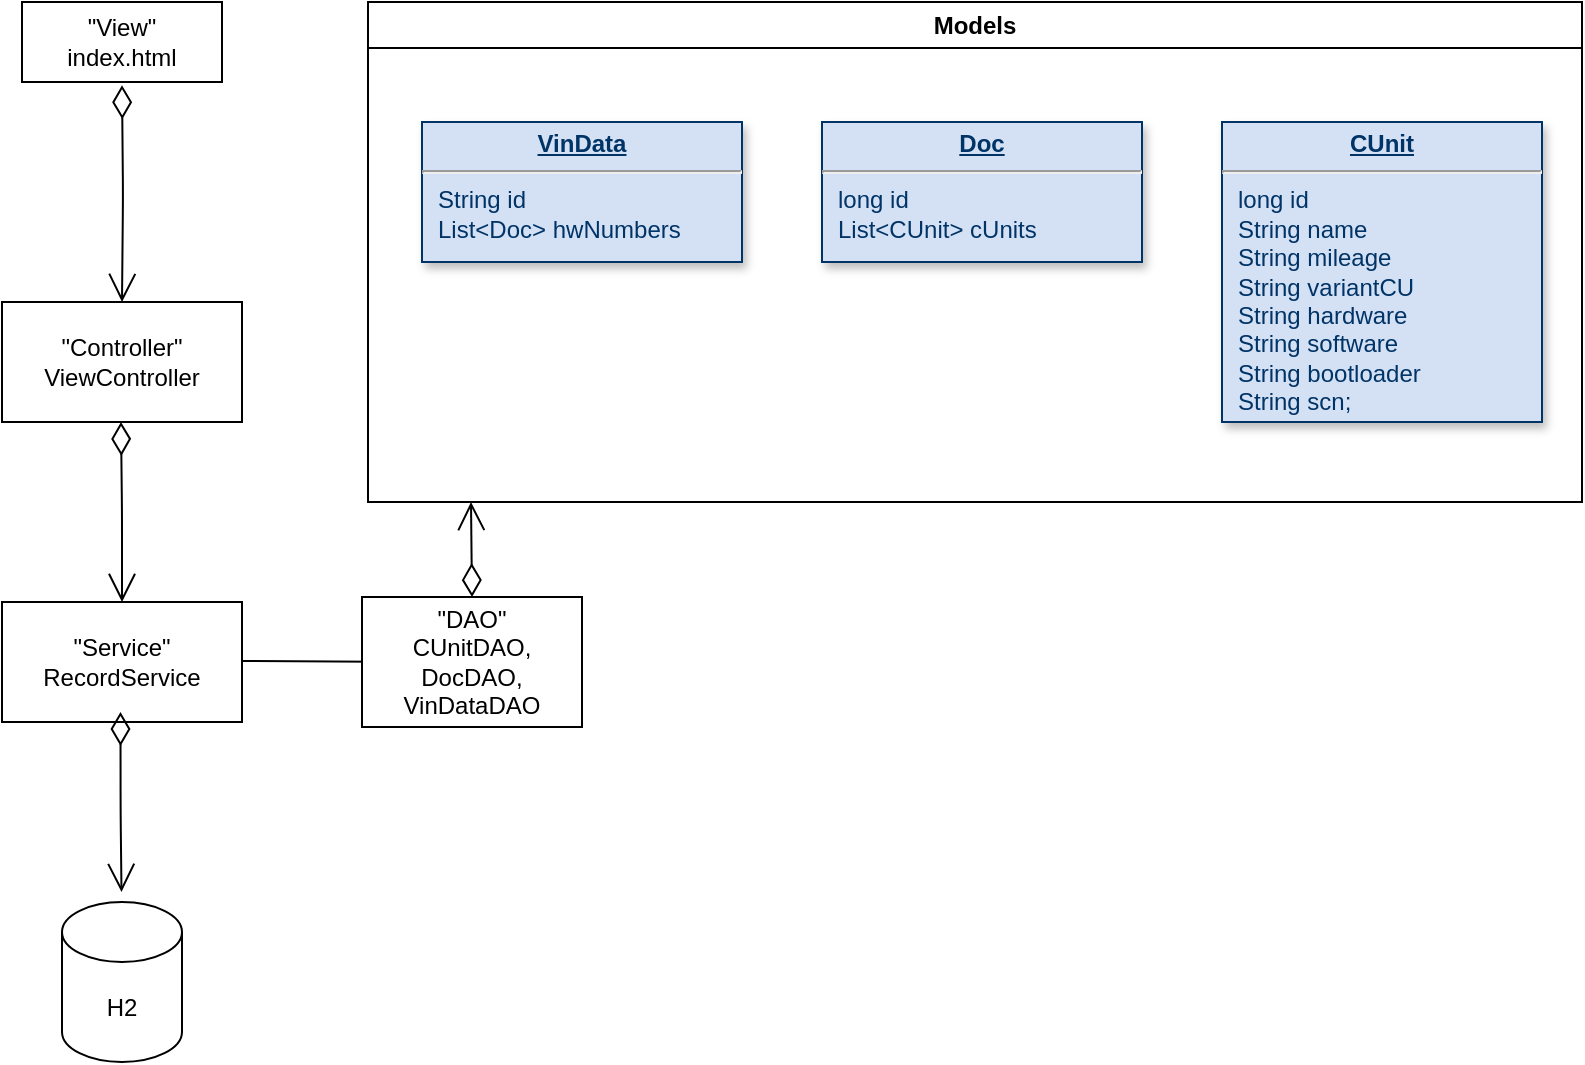 <mxfile version="21.6.8" type="github">
  <diagram name="Page-1" id="efa7a0a1-bf9b-a30e-e6df-94a7791c09e9">
    <mxGraphModel dx="1002" dy="575" grid="1" gridSize="10" guides="1" tooltips="1" connect="1" arrows="1" fold="1" page="1" pageScale="1" pageWidth="826" pageHeight="1169" background="none" math="0" shadow="0">
      <root>
        <mxCell id="0" />
        <mxCell id="1" parent="0" />
        <mxCell id="81" value="" style="endArrow=open;endSize=12;startArrow=diamondThin;startSize=14;startFill=0;edgeStyle=orthogonalEdgeStyle;exitX=0.5;exitY=0;exitDx=0;exitDy=0;" parent="1" source="4PYqCWZuUNdJUZxus05U-120" edge="1">
          <mxGeometry x="1119.36" y="540" as="geometry">
            <mxPoint x="344.5" y="380" as="sourcePoint" />
            <mxPoint x="344.5" y="290.0" as="targetPoint" />
          </mxGeometry>
        </mxCell>
        <mxCell id="87" value="" style="endArrow=open;endSize=12;startArrow=diamondThin;startSize=14;startFill=0;edgeStyle=orthogonalEdgeStyle" parent="1" edge="1">
          <mxGeometry x="519.36" y="200" as="geometry">
            <mxPoint x="169.5" y="250.0" as="sourcePoint" />
            <mxPoint x="170" y="340" as="targetPoint" />
          </mxGeometry>
        </mxCell>
        <mxCell id="90" value="" style="endArrow=open;endSize=12;startArrow=diamondThin;startSize=14;startFill=0;edgeStyle=orthogonalEdgeStyle" parent="1" target="4PYqCWZuUNdJUZxus05U-116" edge="1">
          <mxGeometry x="620" y="340" as="geometry">
            <mxPoint x="170" y="81.64" as="sourcePoint" />
            <mxPoint x="170" y="185.0" as="targetPoint" />
          </mxGeometry>
        </mxCell>
        <mxCell id="4PYqCWZuUNdJUZxus05U-115" value="&quot;View&quot;&lt;br&gt;index.html" style="whiteSpace=wrap;html=1;align=center;" vertex="1" parent="1">
          <mxGeometry x="120" y="40" width="100" height="40" as="geometry" />
        </mxCell>
        <mxCell id="4PYqCWZuUNdJUZxus05U-116" value="&quot;Controller&quot;&lt;br&gt;ViewController" style="rounded=0;whiteSpace=wrap;html=1;" vertex="1" parent="1">
          <mxGeometry x="110" y="190" width="120" height="60" as="geometry" />
        </mxCell>
        <mxCell id="4PYqCWZuUNdJUZxus05U-117" value="&quot;Service&quot;&lt;br&gt;RecordService" style="rounded=0;whiteSpace=wrap;html=1;" vertex="1" parent="1">
          <mxGeometry x="110" y="340" width="120" height="60" as="geometry" />
        </mxCell>
        <mxCell id="4PYqCWZuUNdJUZxus05U-119" value="" style="endArrow=open;endFill=1;endSize=12;html=1;rounded=0;" edge="1" parent="1">
          <mxGeometry width="160" relative="1" as="geometry">
            <mxPoint x="230" y="369.5" as="sourcePoint" />
            <mxPoint x="320" y="370" as="targetPoint" />
            <Array as="points" />
          </mxGeometry>
        </mxCell>
        <mxCell id="4PYqCWZuUNdJUZxus05U-120" value="&quot;DAO&quot;&lt;br&gt;CUnitDAO,&lt;br&gt;DocDAO,&lt;br&gt;VinDataDAO" style="html=1;whiteSpace=wrap;" vertex="1" parent="1">
          <mxGeometry x="290" y="337.5" width="110" height="65" as="geometry" />
        </mxCell>
        <mxCell id="4PYqCWZuUNdJUZxus05U-121" value="" style="endArrow=open;endSize=12;startArrow=diamondThin;startSize=14;startFill=0;edgeStyle=orthogonalEdgeStyle" edge="1" parent="1">
          <mxGeometry x="519.36" y="200" as="geometry">
            <mxPoint x="169.25" y="395.0" as="sourcePoint" />
            <mxPoint x="169.75" y="485" as="targetPoint" />
            <Array as="points">
              <mxPoint x="169.75" y="445" />
              <mxPoint x="170.75" y="445" />
            </Array>
          </mxGeometry>
        </mxCell>
        <mxCell id="4PYqCWZuUNdJUZxus05U-122" value="H2" style="shape=cylinder3;whiteSpace=wrap;html=1;boundedLbl=1;backgroundOutline=1;size=15;" vertex="1" parent="1">
          <mxGeometry x="140" y="490" width="60" height="80" as="geometry" />
        </mxCell>
        <mxCell id="4PYqCWZuUNdJUZxus05U-124" value="Models" style="swimlane;whiteSpace=wrap;html=1;" vertex="1" parent="1">
          <mxGeometry x="293" y="40" width="607" height="250" as="geometry" />
        </mxCell>
        <mxCell id="23" value="&lt;p style=&quot;margin: 0px; margin-top: 4px; text-align: center; text-decoration: underline;&quot;&gt;&lt;b&gt;VinData&lt;/b&gt;&lt;/p&gt;&lt;hr&gt;&lt;p style=&quot;margin: 0px; margin-left: 8px;&quot;&gt;String id&lt;/p&gt;&lt;p style=&quot;margin: 0px; margin-left: 8px;&quot;&gt;List&amp;lt;Doc&amp;gt; hwNumbers&lt;/p&gt;" style="verticalAlign=top;align=left;overflow=fill;fontSize=12;fontFamily=Helvetica;html=1;strokeColor=#003366;shadow=1;fillColor=#D4E1F5;fontColor=#003366" parent="4PYqCWZuUNdJUZxus05U-124" vertex="1">
          <mxGeometry x="27" y="60" width="160" height="70" as="geometry" />
        </mxCell>
        <mxCell id="24" value="&lt;p style=&quot;margin: 0px; margin-top: 4px; text-align: center; text-decoration: underline;&quot;&gt;&lt;b&gt;Doc&lt;/b&gt;&lt;/p&gt;&lt;hr&gt;&lt;p style=&quot;margin: 0px; margin-left: 8px;&quot;&gt;long id&lt;/p&gt;&lt;p style=&quot;margin: 0px; margin-left: 8px;&quot;&gt;List&amp;lt;CUnit&amp;gt; cUnits&lt;/p&gt;&lt;p style=&quot;margin: 0px; margin-left: 8px;&quot;&gt;&lt;br&gt;&lt;/p&gt;" style="verticalAlign=top;align=left;overflow=fill;fontSize=12;fontFamily=Helvetica;html=1;strokeColor=#003366;shadow=1;fillColor=#D4E1F5;fontColor=#003366" parent="4PYqCWZuUNdJUZxus05U-124" vertex="1">
          <mxGeometry x="227" y="60" width="160" height="70" as="geometry" />
        </mxCell>
        <mxCell id="22" value="&lt;p style=&quot;margin: 0px; margin-top: 4px; text-align: center; text-decoration: underline;&quot;&gt;&lt;b&gt;CUnit&lt;/b&gt;&lt;/p&gt;&lt;hr&gt;&lt;p style=&quot;margin: 0px; margin-left: 8px;&quot;&gt;long id&lt;/p&gt;&lt;p style=&quot;margin: 0px; margin-left: 8px;&quot;&gt;String name&lt;/p&gt;&lt;p style=&quot;margin: 0px; margin-left: 8px;&quot;&gt;String mileage&lt;/p&gt;&lt;p style=&quot;margin: 0px; margin-left: 8px;&quot;&gt;String variantCU&lt;/p&gt;&lt;p style=&quot;margin: 0px; margin-left: 8px;&quot;&gt;String hardware&lt;/p&gt;&lt;p style=&quot;margin: 0px; margin-left: 8px;&quot;&gt;String software&lt;/p&gt;&lt;p style=&quot;margin: 0px; margin-left: 8px;&quot;&gt;String bootloader&lt;/p&gt;&lt;p style=&quot;margin: 0px; margin-left: 8px;&quot;&gt;String scn;&lt;/p&gt;" style="verticalAlign=top;align=left;overflow=fill;fontSize=12;fontFamily=Helvetica;html=1;strokeColor=#003366;shadow=1;fillColor=#D4E1F5;fontColor=#003366" parent="4PYqCWZuUNdJUZxus05U-124" vertex="1">
          <mxGeometry x="427" y="60" width="160" height="150" as="geometry" />
        </mxCell>
      </root>
    </mxGraphModel>
  </diagram>
</mxfile>

